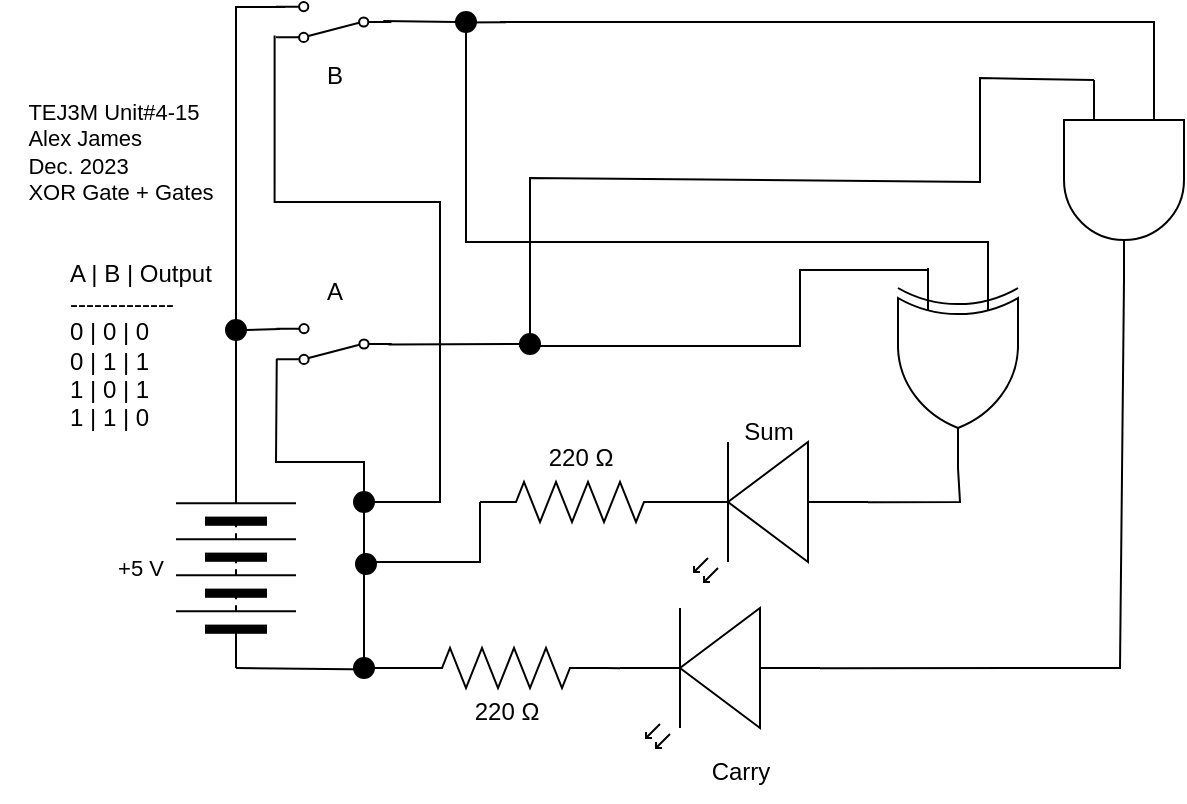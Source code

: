<mxfile>
    <diagram id="6K2aCtGG5v6xstUJsYja" name="Page-1">
        <mxGraphModel dx="418" dy="339" grid="1" gridSize="10" guides="1" tooltips="1" connect="1" arrows="1" fold="1" page="1" pageScale="1" pageWidth="827" pageHeight="1169" math="0" shadow="0">
            <root>
                <mxCell id="0"/>
                <mxCell id="1" parent="0"/>
                <mxCell id="3" value="" style="pointerEvents=1;verticalLabelPosition=bottom;shadow=0;dashed=0;align=center;html=1;verticalAlign=top;shape=mxgraph.electrical.miscellaneous.batteryStack;rotation=-90;" parent="1" vertex="1">
                    <mxGeometry x="178" y="313" width="100" height="60" as="geometry"/>
                </mxCell>
                <mxCell id="7" style="edgeStyle=none;shape=connector;rounded=0;html=1;exitX=1;exitY=0.57;exitDx=0;exitDy=0;exitPerimeter=0;entryX=0;entryY=0.5;entryDx=0;entryDy=0;labelBackgroundColor=default;strokeColor=default;fontFamily=Helvetica;fontSize=11;fontColor=default;endArrow=none;endFill=0;startArrow=none;" parent="1" source="16" target="3" edge="1">
                    <mxGeometry relative="1" as="geometry"/>
                </mxCell>
                <mxCell id="69" style="edgeStyle=none;rounded=0;html=1;exitX=1;exitY=0.57;exitDx=0;exitDy=0;exitPerimeter=0;entryX=1;entryY=0.5;entryDx=0;entryDy=0;entryPerimeter=0;endArrow=none;endFill=0;" parent="1" source="4" target="68" edge="1">
                    <mxGeometry relative="1" as="geometry"/>
                </mxCell>
                <mxCell id="4" value="" style="verticalLabelPosition=bottom;shadow=0;dashed=0;align=center;html=1;verticalAlign=top;shape=mxgraph.electrical.opto_electronics.led_2;pointerEvents=1;rotation=-180;" parent="1" vertex="1">
                    <mxGeometry x="420" y="363" width="100" height="70" as="geometry"/>
                </mxCell>
                <mxCell id="8" value="&lt;div style=&quot;text-align: left;&quot;&gt;&lt;span style=&quot;background-color: initial;&quot;&gt;TEJ3M Unit#4-15&lt;/span&gt;&lt;/div&gt;&lt;div style=&quot;text-align: left;&quot;&gt;&lt;span style=&quot;background-color: initial;&quot;&gt;Alex James&lt;/span&gt;&lt;/div&gt;&lt;div style=&quot;text-align: left;&quot;&gt;Dec. 2023&lt;/div&gt;&lt;div style=&quot;text-align: left;&quot;&gt;XOR Gate + Gates&lt;/div&gt;" style="text;html=1;align=center;verticalAlign=middle;resizable=0;points=[];autosize=1;strokeColor=none;fillColor=none;fontSize=11;fontFamily=Helvetica;fontColor=default;" parent="1" vertex="1">
                    <mxGeometry x="110" y="100" width="120" height="70" as="geometry"/>
                </mxCell>
                <mxCell id="10" value="+5 V" style="text;html=1;align=center;verticalAlign=middle;resizable=0;points=[];autosize=1;strokeColor=none;fillColor=none;fontSize=11;fontFamily=Helvetica;fontColor=default;" parent="1" vertex="1">
                    <mxGeometry x="155" y="328" width="50" height="30" as="geometry"/>
                </mxCell>
                <mxCell id="16" value="" style="ellipse;whiteSpace=wrap;html=1;aspect=fixed;strokeColor=#030303;fillColor=#000000;" parent="1" vertex="1">
                    <mxGeometry x="287" y="388" width="10" height="10" as="geometry"/>
                </mxCell>
                <mxCell id="20" value="A | B | Output&lt;br&gt;-------------&lt;br&gt;0 | 0 | 0&lt;br&gt;0 | 1 | 1&lt;br&gt;1 | 0 | 1&lt;br&gt;1 | 1 | 0" style="text;html=1;align=left;verticalAlign=middle;resizable=0;points=[];autosize=1;strokeColor=none;fillColor=none;" parent="1" vertex="1">
                    <mxGeometry x="143" y="182" width="90" height="100" as="geometry"/>
                </mxCell>
                <mxCell id="22" value="A" style="text;html=1;align=center;verticalAlign=middle;resizable=0;points=[];autosize=1;strokeColor=none;fillColor=none;" parent="1" vertex="1">
                    <mxGeometry x="261.85" y="190" width="30" height="30" as="geometry"/>
                </mxCell>
                <mxCell id="23" value="Carry" style="text;html=1;align=center;verticalAlign=middle;resizable=0;points=[];autosize=1;strokeColor=none;fillColor=none;" parent="1" vertex="1">
                    <mxGeometry x="455" y="430" width="50" height="30" as="geometry"/>
                </mxCell>
                <mxCell id="40" style="edgeStyle=none;shape=connector;rounded=0;html=1;entryX=0.5;entryY=0;entryDx=0;entryDy=0;labelBackgroundColor=default;strokeColor=default;fontFamily=Helvetica;fontSize=11;fontColor=default;endArrow=none;endFill=0;exitX=0.996;exitY=0.124;exitDx=0;exitDy=0;exitPerimeter=0;" parent="1" source="38" target="16" edge="1">
                    <mxGeometry relative="1" as="geometry">
                        <mxPoint x="247" y="240" as="sourcePoint"/>
                        <Array as="points">
                            <mxPoint x="248" y="290"/>
                            <mxPoint x="292" y="290"/>
                        </Array>
                    </mxGeometry>
                </mxCell>
                <mxCell id="38" value="" style="shape=mxgraph.electrical.electro-mechanical.twoWaySwitch;aspect=fixed;elSwitchState=2;rotation=0;flipV=1;flipH=1;" parent="1" vertex="1">
                    <mxGeometry x="248.15" y="221" width="57.7" height="20" as="geometry"/>
                </mxCell>
                <mxCell id="51" value="" style="shape=mxgraph.electrical.electro-mechanical.twoWaySwitch;aspect=fixed;elSwitchState=2;rotation=0;flipV=1;flipH=1;" parent="1" vertex="1">
                    <mxGeometry x="248" y="60" width="57.7" height="20" as="geometry"/>
                </mxCell>
                <mxCell id="53" value="" style="edgeStyle=none;rounded=0;html=1;endArrow=none;endFill=0;startArrow=none;entryX=0.5;entryY=1;entryDx=0;entryDy=0;" parent="1" edge="1">
                    <mxGeometry relative="1" as="geometry">
                        <Array as="points"/>
                        <mxPoint x="228" y="295" as="sourcePoint"/>
                        <mxPoint x="228" y="114" as="targetPoint"/>
                    </mxGeometry>
                </mxCell>
                <mxCell id="55" value="B" style="text;html=1;align=center;verticalAlign=middle;resizable=0;points=[];autosize=1;strokeColor=none;fillColor=none;" parent="1" vertex="1">
                    <mxGeometry x="261.85" y="82" width="30" height="30" as="geometry"/>
                </mxCell>
                <mxCell id="61" style="edgeStyle=none;html=1;entryX=0.07;entryY=0.523;entryDx=0;entryDy=0;entryPerimeter=0;rounded=0;endArrow=none;endFill=0;startArrow=none;" parent="1" source="91" target="51" edge="1">
                    <mxGeometry relative="1" as="geometry">
                        <mxPoint x="320.0" y="150" as="targetPoint"/>
                        <mxPoint x="510" y="120" as="sourcePoint"/>
                        <Array as="points"/>
                    </mxGeometry>
                </mxCell>
                <mxCell id="72" style="edgeStyle=orthogonalEdgeStyle;html=1;entryX=1.012;entryY=0.164;entryDx=0;entryDy=0;entryPerimeter=0;endArrow=none;endFill=0;rounded=0;" parent="1" target="51" edge="1">
                    <mxGeometry relative="1" as="geometry">
                        <Array as="points">
                            <mxPoint x="297" y="310"/>
                            <mxPoint x="330" y="310"/>
                            <mxPoint x="330" y="160"/>
                            <mxPoint x="247" y="160"/>
                        </Array>
                        <mxPoint x="290" y="310" as="sourcePoint"/>
                    </mxGeometry>
                </mxCell>
                <mxCell id="60" value="" style="ellipse;whiteSpace=wrap;html=1;aspect=fixed;strokeColor=#030303;fillColor=#000000;" parent="1" vertex="1">
                    <mxGeometry x="287" y="305" width="10" height="10" as="geometry"/>
                </mxCell>
                <mxCell id="67" style="edgeStyle=none;rounded=0;html=1;exitX=1;exitY=0.5;exitDx=0;exitDy=0;entryX=0.967;entryY=0.872;entryDx=0;entryDy=0;entryPerimeter=0;endArrow=none;endFill=0;" parent="1" source="27" target="38" edge="1">
                    <mxGeometry relative="1" as="geometry"/>
                </mxCell>
                <mxCell id="27" value="" style="ellipse;whiteSpace=wrap;html=1;aspect=fixed;strokeColor=#030303;fillColor=#000000;" parent="1" vertex="1">
                    <mxGeometry x="223" y="219" width="10" height="10" as="geometry"/>
                </mxCell>
                <mxCell id="64" value="" style="edgeStyle=orthogonalEdgeStyle;orthogonalLoop=1;jettySize=auto;html=1;rounded=0;endArrow=none;endFill=0;entryX=0.886;entryY=0.877;entryDx=0;entryDy=0;entryPerimeter=0;" parent="1" edge="1">
                    <mxGeometry width="100" relative="1" as="geometry">
                        <mxPoint x="228" y="120" as="sourcePoint"/>
                        <mxPoint x="252.578" y="62.46" as="targetPoint"/>
                        <Array as="points">
                            <mxPoint x="228" y="63"/>
                        </Array>
                    </mxGeometry>
                </mxCell>
                <mxCell id="66" value="" style="edgeStyle=none;orthogonalLoop=1;jettySize=auto;html=1;rounded=0;endArrow=none;endFill=0;exitX=0.028;exitY=0.489;exitDx=0;exitDy=0;exitPerimeter=0;startArrow=none;entryX=0;entryY=0.75;entryDx=0;entryDy=0;entryPerimeter=0;" parent="1" source="85" edge="1">
                    <mxGeometry width="100" relative="1" as="geometry">
                        <mxPoint x="304.234" y="231.22" as="sourcePoint"/>
                        <mxPoint x="574" y="194" as="targetPoint"/>
                        <Array as="points">
                            <mxPoint x="370" y="232"/>
                            <mxPoint x="430" y="232"/>
                            <mxPoint x="510" y="232"/>
                            <mxPoint x="510" y="194"/>
                        </Array>
                    </mxGeometry>
                </mxCell>
                <mxCell id="70" style="edgeStyle=none;rounded=0;html=1;exitX=0;exitY=0.5;exitDx=0;exitDy=0;exitPerimeter=0;entryX=1;entryY=0.5;entryDx=0;entryDy=0;endArrow=none;endFill=0;" parent="1" source="68" target="16" edge="1">
                    <mxGeometry relative="1" as="geometry"/>
                </mxCell>
                <mxCell id="68" value="" style="pointerEvents=1;verticalLabelPosition=bottom;shadow=0;dashed=0;align=center;html=1;verticalAlign=top;shape=mxgraph.electrical.resistors.resistor_2;" parent="1" vertex="1">
                    <mxGeometry x="313" y="383" width="100" height="20" as="geometry"/>
                </mxCell>
                <mxCell id="71" value="220&amp;nbsp;Ω" style="text;html=1;align=center;verticalAlign=middle;resizable=0;points=[];autosize=1;strokeColor=none;fillColor=none;" parent="1" vertex="1">
                    <mxGeometry x="333" y="400" width="60" height="30" as="geometry"/>
                </mxCell>
                <mxCell id="80" value="" style="edgeStyle=none;html=1;rounded=0;endArrow=none;endFill=0;" parent="1" edge="1">
                    <mxGeometry relative="1" as="geometry">
                        <mxPoint x="360" y="70" as="targetPoint"/>
                        <mxPoint x="650" y="70" as="sourcePoint"/>
                        <Array as="points">
                            <mxPoint x="560" y="70"/>
                        </Array>
                    </mxGeometry>
                </mxCell>
                <mxCell id="84" style="edgeStyle=orthogonalEdgeStyle;rounded=0;html=1;exitX=0;exitY=0.25;exitDx=0;exitDy=0;exitPerimeter=0;endArrow=none;endFill=0;" parent="1" source="83" edge="1">
                    <mxGeometry relative="1" as="geometry">
                        <mxPoint x="650" y="70.0" as="targetPoint"/>
                        <Array as="points">
                            <mxPoint x="687" y="70"/>
                        </Array>
                    </mxGeometry>
                </mxCell>
                <mxCell id="95" style="edgeStyle=none;html=1;exitX=1;exitY=0.5;exitDx=0;exitDy=0;exitPerimeter=0;entryX=0;entryY=0.57;entryDx=0;entryDy=0;entryPerimeter=0;rounded=0;endArrow=none;endFill=0;" edge="1" parent="1" source="83" target="4">
                    <mxGeometry relative="1" as="geometry">
                        <Array as="points">
                            <mxPoint x="670" y="393"/>
                        </Array>
                    </mxGeometry>
                </mxCell>
                <mxCell id="83" value="" style="verticalLabelPosition=bottom;shadow=0;dashed=0;align=center;html=1;verticalAlign=top;shape=mxgraph.electrical.logic_gates.logic_gate;operation=and;rotation=90;" parent="1" vertex="1">
                    <mxGeometry x="622" y="119" width="100" height="60" as="geometry"/>
                </mxCell>
                <mxCell id="86" value="" style="edgeStyle=none;orthogonalLoop=1;jettySize=auto;html=1;rounded=0;endArrow=none;endFill=0;exitX=0.028;exitY=0.489;exitDx=0;exitDy=0;exitPerimeter=0;" parent="1" target="85" edge="1">
                    <mxGeometry width="100" relative="1" as="geometry">
                        <mxPoint x="304.234" y="231.22" as="sourcePoint"/>
                        <mxPoint x="500" y="232" as="targetPoint"/>
                        <Array as="points"/>
                    </mxGeometry>
                </mxCell>
                <mxCell id="87" style="rounded=0;html=1;exitX=0.5;exitY=0;exitDx=0;exitDy=0;endArrow=none;endFill=0;entryX=0;entryY=0.75;entryDx=0;entryDy=0;entryPerimeter=0;" parent="1" source="85" target="83" edge="1">
                    <mxGeometry relative="1" as="geometry">
                        <mxPoint x="540" y="130" as="targetPoint"/>
                        <Array as="points">
                            <mxPoint x="375" y="148"/>
                            <mxPoint x="600" y="150"/>
                            <mxPoint x="600" y="98"/>
                        </Array>
                    </mxGeometry>
                </mxCell>
                <mxCell id="85" value="" style="ellipse;whiteSpace=wrap;html=1;aspect=fixed;strokeColor=#030303;fillColor=#000000;" parent="1" vertex="1">
                    <mxGeometry x="370" y="226" width="10" height="10" as="geometry"/>
                </mxCell>
                <mxCell id="92" value="" style="edgeStyle=none;html=1;entryX=0.07;entryY=0.523;entryDx=0;entryDy=0;entryPerimeter=0;rounded=0;endArrow=none;endFill=0;startArrow=none;" parent="1" target="91" edge="1">
                    <mxGeometry relative="1" as="geometry">
                        <mxPoint x="301.661" y="69.54" as="targetPoint"/>
                        <mxPoint x="363" y="70.155" as="sourcePoint"/>
                        <Array as="points"/>
                    </mxGeometry>
                </mxCell>
                <mxCell id="93" style="edgeStyle=none;rounded=0;html=1;exitX=0.5;exitY=1;exitDx=0;exitDy=0;entryX=0;entryY=0.25;entryDx=0;entryDy=0;entryPerimeter=0;endArrow=none;endFill=0;" parent="1" source="91" edge="1">
                    <mxGeometry relative="1" as="geometry">
                        <Array as="points">
                            <mxPoint x="343" y="180"/>
                            <mxPoint x="604" y="180"/>
                        </Array>
                        <mxPoint x="604" y="194" as="targetPoint"/>
                    </mxGeometry>
                </mxCell>
                <mxCell id="91" value="" style="ellipse;whiteSpace=wrap;html=1;aspect=fixed;strokeColor=#030303;fillColor=#000000;" parent="1" vertex="1">
                    <mxGeometry x="338" y="65" width="10" height="10" as="geometry"/>
                </mxCell>
                <mxCell id="94" value="" style="verticalLabelPosition=bottom;shadow=0;dashed=0;align=center;html=1;verticalAlign=top;shape=mxgraph.electrical.logic_gates.logic_gate;operation=xor;rotation=90;" vertex="1" parent="1">
                    <mxGeometry x="539" y="213" width="100" height="60" as="geometry"/>
                </mxCell>
                <mxCell id="100" style="edgeStyle=none;rounded=0;html=1;exitX=0;exitY=0.5;exitDx=0;exitDy=0;exitPerimeter=0;endArrow=none;endFill=0;" edge="1" parent="1" source="96">
                    <mxGeometry relative="1" as="geometry">
                        <mxPoint x="290" y="340" as="targetPoint"/>
                        <Array as="points">
                            <mxPoint x="350" y="340"/>
                        </Array>
                    </mxGeometry>
                </mxCell>
                <mxCell id="96" value="" style="pointerEvents=1;verticalLabelPosition=bottom;shadow=0;dashed=0;align=center;html=1;verticalAlign=top;shape=mxgraph.electrical.resistors.resistor_2;" vertex="1" parent="1">
                    <mxGeometry x="350" y="300" width="100" height="20" as="geometry"/>
                </mxCell>
                <mxCell id="99" style="edgeStyle=none;rounded=0;html=1;exitX=0;exitY=0.57;exitDx=0;exitDy=0;exitPerimeter=0;entryX=1;entryY=0.5;entryDx=0;entryDy=0;entryPerimeter=0;endArrow=none;endFill=0;" edge="1" parent="1" source="97" target="94">
                    <mxGeometry relative="1" as="geometry">
                        <Array as="points">
                            <mxPoint x="590" y="310"/>
                        </Array>
                    </mxGeometry>
                </mxCell>
                <mxCell id="97" value="" style="verticalLabelPosition=bottom;shadow=0;dashed=0;align=center;html=1;verticalAlign=top;shape=mxgraph.electrical.opto_electronics.led_2;pointerEvents=1;rotation=-180;" vertex="1" parent="1">
                    <mxGeometry x="444" y="280" width="100" height="70" as="geometry"/>
                </mxCell>
                <mxCell id="101" value="" style="ellipse;whiteSpace=wrap;html=1;aspect=fixed;strokeColor=#030303;fillColor=#000000;" vertex="1" parent="1">
                    <mxGeometry x="288" y="336" width="10" height="10" as="geometry"/>
                </mxCell>
                <mxCell id="102" value="Sum" style="text;html=1;align=center;verticalAlign=middle;resizable=0;points=[];autosize=1;strokeColor=none;fillColor=none;" vertex="1" parent="1">
                    <mxGeometry x="469" y="260" width="50" height="30" as="geometry"/>
                </mxCell>
                <mxCell id="103" value="220&amp;nbsp;Ω" style="text;html=1;align=center;verticalAlign=middle;resizable=0;points=[];autosize=1;strokeColor=none;fillColor=none;" vertex="1" parent="1">
                    <mxGeometry x="370" y="273" width="60" height="30" as="geometry"/>
                </mxCell>
            </root>
        </mxGraphModel>
    </diagram>
</mxfile>